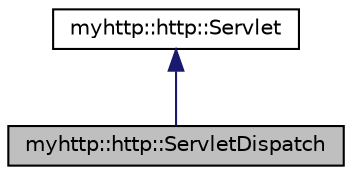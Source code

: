 digraph "myhttp::http::ServletDispatch"
{
 // LATEX_PDF_SIZE
  edge [fontname="Helvetica",fontsize="10",labelfontname="Helvetica",labelfontsize="10"];
  node [fontname="Helvetica",fontsize="10",shape=record];
  Node1 [label="myhttp::http::ServletDispatch",height=0.2,width=0.4,color="black", fillcolor="grey75", style="filled", fontcolor="black",tooltip="servlet分发类，相当于一个magnager的角色； 用于管理和协调不同的servlet"];
  Node2 -> Node1 [dir="back",color="midnightblue",fontsize="10",style="solid",fontname="Helvetica"];
  Node2 [label="myhttp::http::Servlet",height=0.2,width=0.4,color="black", fillcolor="white", style="filled",URL="$classmyhttp_1_1http_1_1Servlet.html",tooltip="Servlet抽象基类 handle为servlet的执行逻辑函数；"];
}
